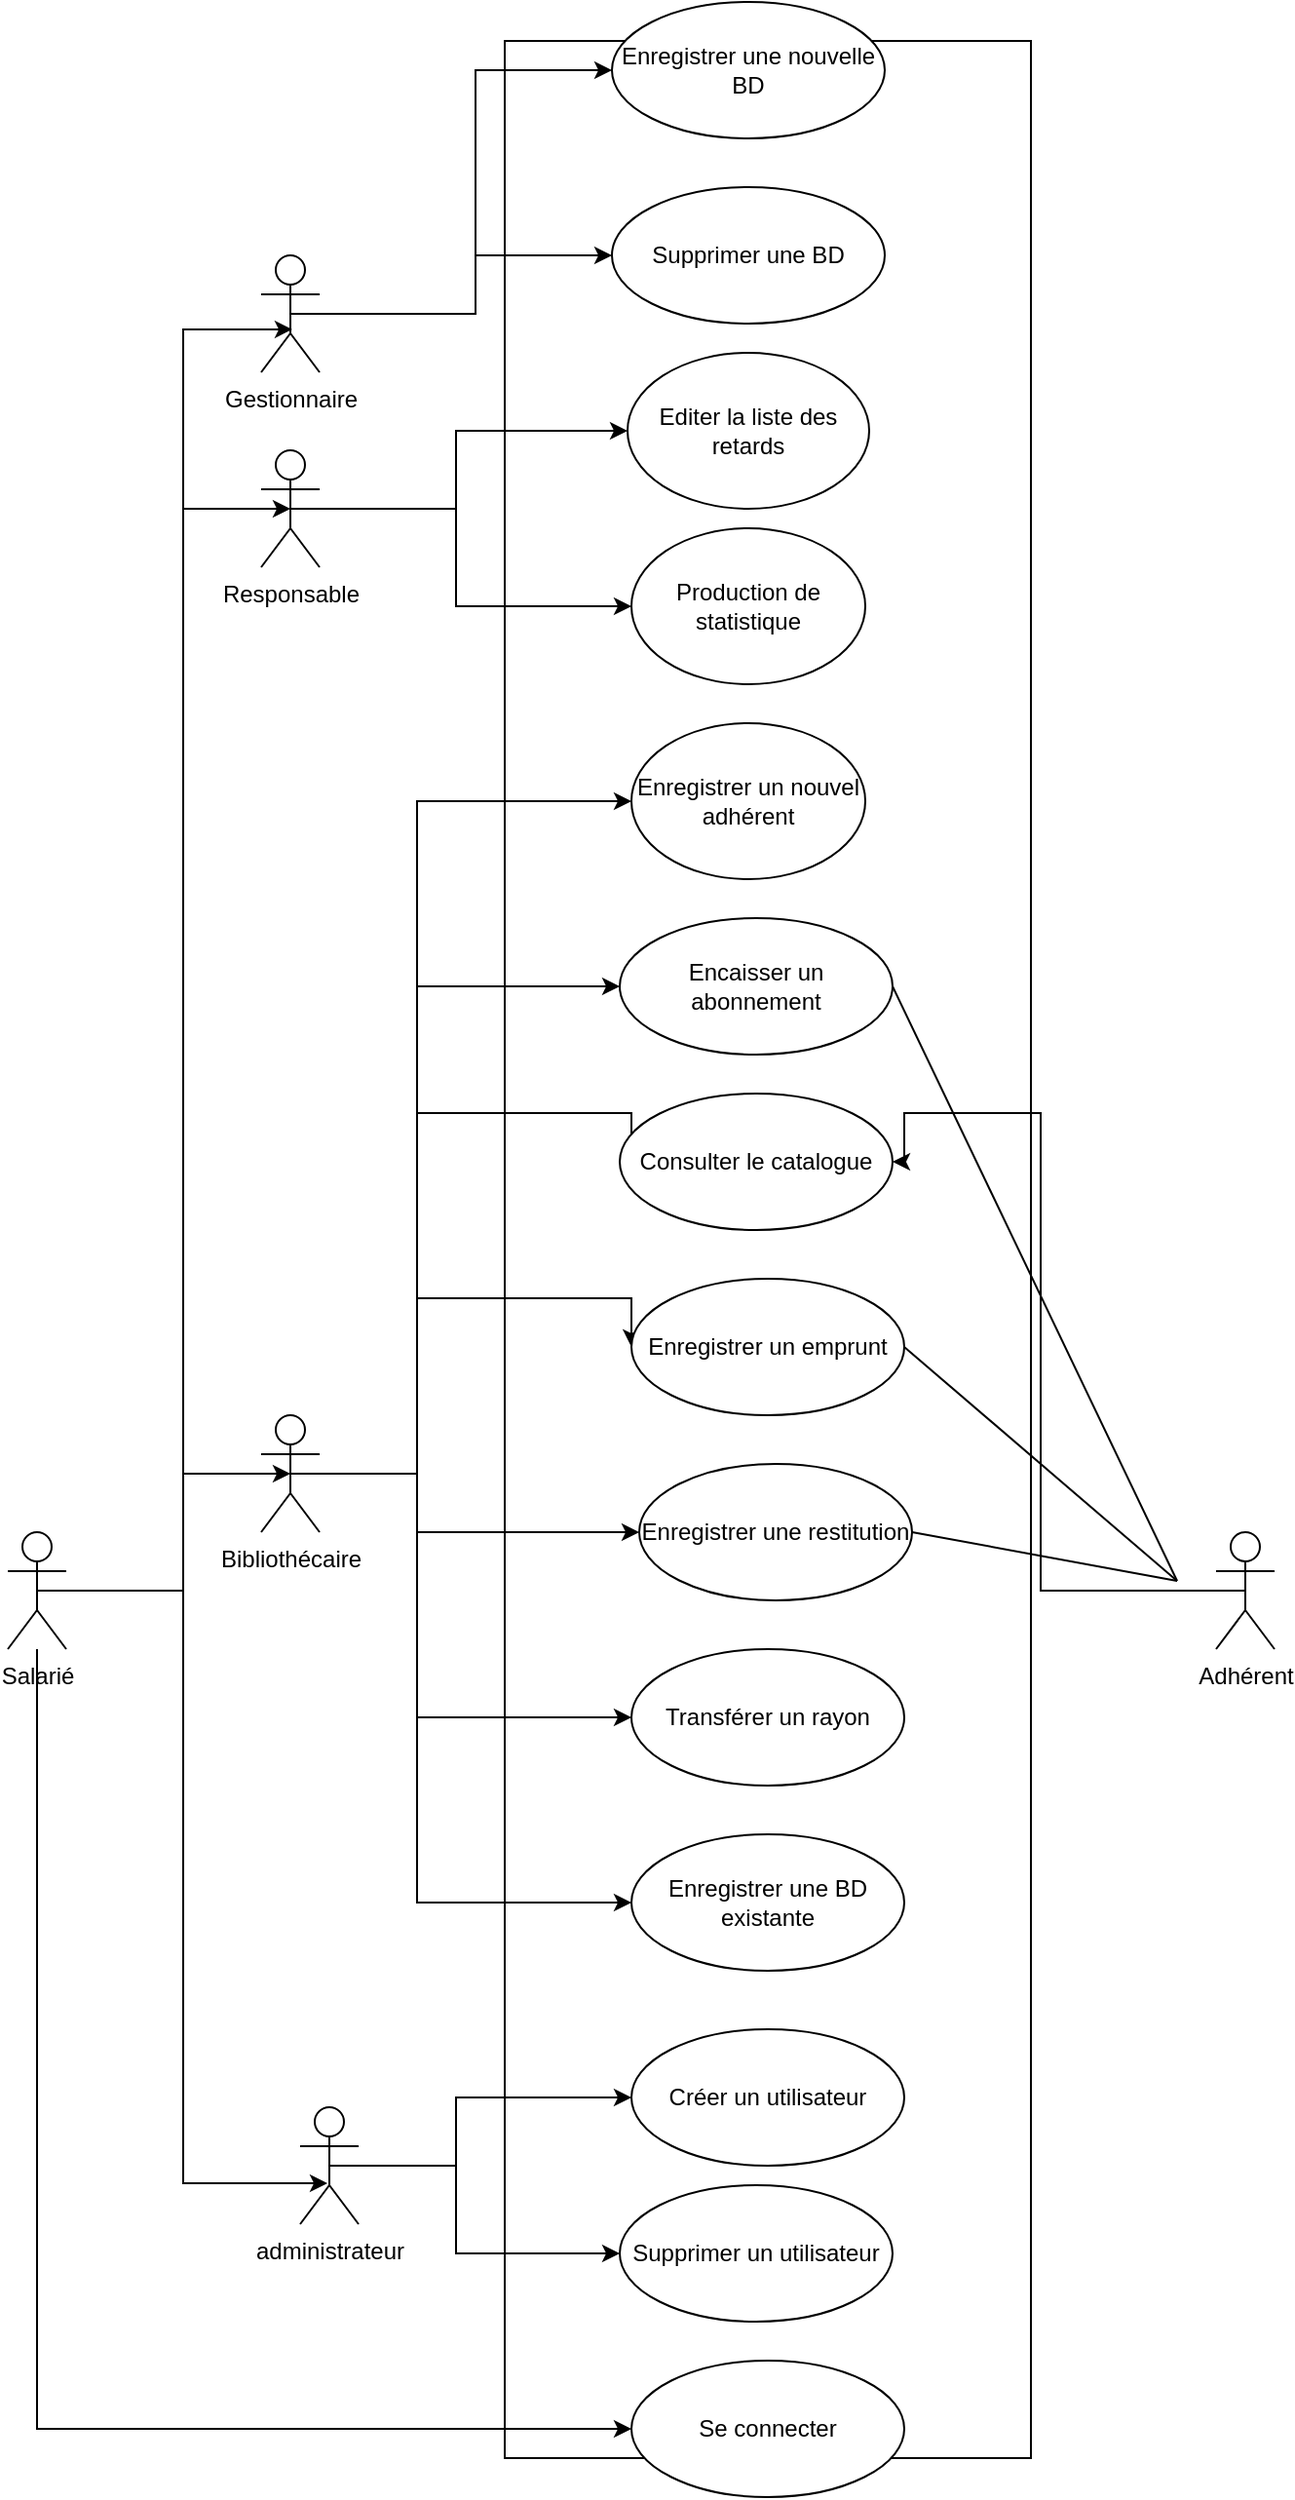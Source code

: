 <mxfile>
    <diagram id="nst7ozcH5xxoRsP0N_HO" name="Page-1">
        <mxGraphModel dx="1118" dy="1975" grid="1" gridSize="10" guides="1" tooltips="1" connect="1" arrows="1" fold="1" page="1" pageScale="1" pageWidth="827" pageHeight="1169" math="0" shadow="0">
            <root>
                <mxCell id="0"/>
                <mxCell id="1" parent="0"/>
                <mxCell id="9" value="" style="verticalLabelPosition=bottom;verticalAlign=top;html=1;shape=mxgraph.basic.rect;fillColor2=none;strokeWidth=1;size=20;indent=5;" parent="1" vertex="1">
                    <mxGeometry x="285" y="-240" width="270" height="1240" as="geometry"/>
                </mxCell>
                <mxCell id="37" style="edgeStyle=orthogonalEdgeStyle;rounded=0;orthogonalLoop=1;jettySize=auto;html=1;exitX=0.5;exitY=0.5;exitDx=0;exitDy=0;exitPerimeter=0;entryX=0.5;entryY=0.5;entryDx=0;entryDy=0;entryPerimeter=0;" parent="1" source="10" target="11" edge="1">
                    <mxGeometry relative="1" as="geometry">
                        <Array as="points">
                            <mxPoint x="120" y="555"/>
                            <mxPoint x="120" y="495"/>
                        </Array>
                    </mxGeometry>
                </mxCell>
                <mxCell id="38" style="edgeStyle=orthogonalEdgeStyle;rounded=0;orthogonalLoop=1;jettySize=auto;html=1;exitX=0.5;exitY=0.5;exitDx=0;exitDy=0;exitPerimeter=0;entryX=0.467;entryY=0.65;entryDx=0;entryDy=0;entryPerimeter=0;" parent="1" source="10" target="12" edge="1">
                    <mxGeometry relative="1" as="geometry">
                        <Array as="points">
                            <mxPoint x="120" y="555"/>
                            <mxPoint x="120" y="859"/>
                        </Array>
                    </mxGeometry>
                </mxCell>
                <mxCell id="50" style="edgeStyle=orthogonalEdgeStyle;rounded=0;orthogonalLoop=1;jettySize=auto;html=1;entryX=0;entryY=0.5;entryDx=0;entryDy=0;" parent="1" source="10" target="18" edge="1">
                    <mxGeometry relative="1" as="geometry">
                        <Array as="points">
                            <mxPoint x="45" y="985"/>
                        </Array>
                    </mxGeometry>
                </mxCell>
                <mxCell id="54" style="edgeStyle=orthogonalEdgeStyle;rounded=0;orthogonalLoop=1;jettySize=auto;html=1;exitX=0.5;exitY=0.5;exitDx=0;exitDy=0;exitPerimeter=0;entryX=0.533;entryY=0.633;entryDx=0;entryDy=0;entryPerimeter=0;" parent="1" source="10" target="51" edge="1">
                    <mxGeometry relative="1" as="geometry">
                        <mxPoint x="330" y="-100" as="targetPoint"/>
                        <Array as="points">
                            <mxPoint x="120" y="555"/>
                            <mxPoint x="120" y="-92"/>
                        </Array>
                    </mxGeometry>
                </mxCell>
                <mxCell id="55" style="edgeStyle=orthogonalEdgeStyle;rounded=0;orthogonalLoop=1;jettySize=auto;html=1;exitX=0.5;exitY=0.5;exitDx=0;exitDy=0;exitPerimeter=0;entryX=0.5;entryY=0.5;entryDx=0;entryDy=0;entryPerimeter=0;" parent="1" source="10" target="46" edge="1">
                    <mxGeometry relative="1" as="geometry">
                        <Array as="points">
                            <mxPoint x="120" y="555"/>
                            <mxPoint x="120"/>
                        </Array>
                    </mxGeometry>
                </mxCell>
                <mxCell id="10" value="Salarié" style="shape=umlActor;verticalLabelPosition=bottom;verticalAlign=top;html=1;" parent="1" vertex="1">
                    <mxGeometry x="30" y="525" width="30" height="60" as="geometry"/>
                </mxCell>
                <mxCell id="30" style="edgeStyle=orthogonalEdgeStyle;rounded=0;orthogonalLoop=1;jettySize=auto;html=1;exitX=0.5;exitY=0.5;exitDx=0;exitDy=0;exitPerimeter=0;entryX=0;entryY=0.5;entryDx=0;entryDy=0;" parent="1" source="11" target="20" edge="1">
                    <mxGeometry relative="1" as="geometry">
                        <Array as="points">
                            <mxPoint x="240" y="495"/>
                            <mxPoint x="240" y="310"/>
                            <mxPoint x="350" y="310"/>
                        </Array>
                    </mxGeometry>
                </mxCell>
                <mxCell id="31" style="edgeStyle=orthogonalEdgeStyle;rounded=0;orthogonalLoop=1;jettySize=auto;html=1;exitX=0.5;exitY=0.5;exitDx=0;exitDy=0;exitPerimeter=0;entryX=0;entryY=0.5;entryDx=0;entryDy=0;" parent="1" source="11" target="19" edge="1">
                    <mxGeometry relative="1" as="geometry">
                        <Array as="points">
                            <mxPoint x="240" y="495"/>
                            <mxPoint x="240" y="405"/>
                        </Array>
                    </mxGeometry>
                </mxCell>
                <mxCell id="34" style="edgeStyle=orthogonalEdgeStyle;rounded=0;orthogonalLoop=1;jettySize=auto;html=1;exitX=0.5;exitY=0.5;exitDx=0;exitDy=0;exitPerimeter=0;" parent="1" source="11" target="16" edge="1">
                    <mxGeometry relative="1" as="geometry">
                        <Array as="points">
                            <mxPoint x="240" y="495"/>
                            <mxPoint x="240" y="525"/>
                        </Array>
                    </mxGeometry>
                </mxCell>
                <mxCell id="35" style="edgeStyle=orthogonalEdgeStyle;rounded=0;orthogonalLoop=1;jettySize=auto;html=1;exitX=0.5;exitY=0.5;exitDx=0;exitDy=0;exitPerimeter=0;entryX=0;entryY=0.5;entryDx=0;entryDy=0;" parent="1" source="11" target="21" edge="1">
                    <mxGeometry relative="1" as="geometry">
                        <Array as="points">
                            <mxPoint x="240" y="495"/>
                            <mxPoint x="240" y="620"/>
                        </Array>
                    </mxGeometry>
                </mxCell>
                <mxCell id="36" style="edgeStyle=orthogonalEdgeStyle;rounded=0;orthogonalLoop=1;jettySize=auto;html=1;exitX=0.5;exitY=0.5;exitDx=0;exitDy=0;exitPerimeter=0;entryX=0;entryY=0.5;entryDx=0;entryDy=0;" parent="1" source="11" target="24" edge="1">
                    <mxGeometry relative="1" as="geometry">
                        <Array as="points">
                            <mxPoint x="240" y="495"/>
                            <mxPoint x="240" y="715"/>
                        </Array>
                    </mxGeometry>
                </mxCell>
                <mxCell id="45" style="edgeStyle=orthogonalEdgeStyle;rounded=0;orthogonalLoop=1;jettySize=auto;html=1;exitX=0.5;exitY=0.5;exitDx=0;exitDy=0;exitPerimeter=0;entryX=0;entryY=0.5;entryDx=0;entryDy=0;" parent="1" source="11" target="44" edge="1">
                    <mxGeometry relative="1" as="geometry">
                        <Array as="points">
                            <mxPoint x="240" y="495"/>
                            <mxPoint x="240" y="245"/>
                        </Array>
                    </mxGeometry>
                </mxCell>
                <mxCell id="66" style="edgeStyle=orthogonalEdgeStyle;rounded=0;orthogonalLoop=1;jettySize=auto;html=1;exitX=0.5;exitY=0.5;exitDx=0;exitDy=0;exitPerimeter=0;entryX=0;entryY=0.5;entryDx=0;entryDy=0;" parent="1" source="11" target="49" edge="1">
                    <mxGeometry relative="1" as="geometry">
                        <Array as="points">
                            <mxPoint x="240" y="495"/>
                            <mxPoint x="240" y="150"/>
                        </Array>
                    </mxGeometry>
                </mxCell>
                <mxCell id="11" value="Bibliothécaire" style="shape=umlActor;verticalLabelPosition=bottom;verticalAlign=top;html=1;" parent="1" vertex="1">
                    <mxGeometry x="160" y="465" width="30" height="60" as="geometry"/>
                </mxCell>
                <mxCell id="27" style="edgeStyle=orthogonalEdgeStyle;rounded=0;orthogonalLoop=1;jettySize=auto;html=1;exitX=0.5;exitY=0.5;exitDx=0;exitDy=0;exitPerimeter=0;" parent="1" source="12" target="17" edge="1">
                    <mxGeometry relative="1" as="geometry">
                        <mxPoint x="200" y="850" as="sourcePoint"/>
                        <Array as="points">
                            <mxPoint x="260" y="850"/>
                            <mxPoint x="260" y="815"/>
                        </Array>
                    </mxGeometry>
                </mxCell>
                <mxCell id="29" style="edgeStyle=orthogonalEdgeStyle;rounded=0;orthogonalLoop=1;jettySize=auto;html=1;exitX=0.5;exitY=0.5;exitDx=0;exitDy=0;exitPerimeter=0;entryX=0;entryY=0.5;entryDx=0;entryDy=0;" parent="1" source="12" target="26" edge="1">
                    <mxGeometry relative="1" as="geometry">
                        <Array as="points">
                            <mxPoint x="260" y="850"/>
                            <mxPoint x="260" y="895"/>
                        </Array>
                    </mxGeometry>
                </mxCell>
                <mxCell id="12" value="administrateur" style="shape=umlActor;verticalLabelPosition=bottom;verticalAlign=top;html=1;" parent="1" vertex="1">
                    <mxGeometry x="180" y="820" width="30" height="60" as="geometry"/>
                </mxCell>
                <mxCell id="39" style="edgeStyle=orthogonalEdgeStyle;rounded=0;orthogonalLoop=1;jettySize=auto;html=1;exitX=0.5;exitY=0.5;exitDx=0;exitDy=0;exitPerimeter=0;entryX=1;entryY=0.5;entryDx=0;entryDy=0;" parent="1" source="13" target="20" edge="1">
                    <mxGeometry relative="1" as="geometry">
                        <Array as="points">
                            <mxPoint x="560" y="555"/>
                            <mxPoint x="560" y="310"/>
                            <mxPoint x="490" y="310"/>
                        </Array>
                    </mxGeometry>
                </mxCell>
                <mxCell id="13" value="Adhérent&lt;br&gt;" style="shape=umlActor;verticalLabelPosition=bottom;verticalAlign=top;html=1;" parent="1" vertex="1">
                    <mxGeometry x="650" y="525" width="30" height="60" as="geometry"/>
                </mxCell>
                <mxCell id="14" value="Enregistrer une nouvelle BD" style="ellipse;whiteSpace=wrap;html=1;" parent="1" vertex="1">
                    <mxGeometry x="340" y="-260" width="140" height="70" as="geometry"/>
                </mxCell>
                <mxCell id="15" value="Supprimer une BD" style="ellipse;whiteSpace=wrap;html=1;" parent="1" vertex="1">
                    <mxGeometry x="340" y="-165" width="140" height="70" as="geometry"/>
                </mxCell>
                <mxCell id="16" value="Enregistrer une restitution" style="ellipse;whiteSpace=wrap;html=1;" parent="1" vertex="1">
                    <mxGeometry x="354" y="490" width="140" height="70" as="geometry"/>
                </mxCell>
                <mxCell id="17" value="Créer un utilisateur" style="ellipse;whiteSpace=wrap;html=1;" parent="1" vertex="1">
                    <mxGeometry x="350" y="780" width="140" height="70" as="geometry"/>
                </mxCell>
                <mxCell id="18" value="Se connecter" style="ellipse;whiteSpace=wrap;html=1;" parent="1" vertex="1">
                    <mxGeometry x="350" y="950" width="140" height="70" as="geometry"/>
                </mxCell>
                <mxCell id="19" value="Enregistrer un emprunt" style="ellipse;whiteSpace=wrap;html=1;" parent="1" vertex="1">
                    <mxGeometry x="350" y="395" width="140" height="70" as="geometry"/>
                </mxCell>
                <mxCell id="20" value="Consulter le catalogue" style="ellipse;whiteSpace=wrap;html=1;" parent="1" vertex="1">
                    <mxGeometry x="344" y="300" width="140" height="70" as="geometry"/>
                </mxCell>
                <mxCell id="21" value="Transférer un rayon" style="ellipse;whiteSpace=wrap;html=1;" parent="1" vertex="1">
                    <mxGeometry x="350" y="585" width="140" height="70" as="geometry"/>
                </mxCell>
                <mxCell id="24" value="Enregistrer une BD existante" style="ellipse;whiteSpace=wrap;html=1;" parent="1" vertex="1">
                    <mxGeometry x="350" y="680" width="140" height="70" as="geometry"/>
                </mxCell>
                <mxCell id="26" value="Supprimer un utilisateur" style="ellipse;whiteSpace=wrap;html=1;" parent="1" vertex="1">
                    <mxGeometry x="344" y="860" width="140" height="70" as="geometry"/>
                </mxCell>
                <mxCell id="42" value="" style="endArrow=none;html=1;exitX=1;exitY=0.5;exitDx=0;exitDy=0;" parent="1" source="44" edge="1">
                    <mxGeometry width="50" height="50" relative="1" as="geometry">
                        <mxPoint x="495" y="215" as="sourcePoint"/>
                        <mxPoint x="630" y="550" as="targetPoint"/>
                    </mxGeometry>
                </mxCell>
                <mxCell id="43" value="" style="endArrow=none;html=1;exitX=1;exitY=0.5;exitDx=0;exitDy=0;" parent="1" source="16" edge="1">
                    <mxGeometry width="50" height="50" relative="1" as="geometry">
                        <mxPoint x="580" y="620" as="sourcePoint"/>
                        <mxPoint x="630" y="550" as="targetPoint"/>
                    </mxGeometry>
                </mxCell>
                <mxCell id="44" value="Encaisser un abonnement" style="ellipse;whiteSpace=wrap;html=1;" parent="1" vertex="1">
                    <mxGeometry x="344" y="210" width="140" height="70" as="geometry"/>
                </mxCell>
                <mxCell id="64" style="edgeStyle=orthogonalEdgeStyle;rounded=0;orthogonalLoop=1;jettySize=auto;html=1;exitX=0.5;exitY=0.5;exitDx=0;exitDy=0;exitPerimeter=0;" parent="1" source="46" target="60" edge="1">
                    <mxGeometry relative="1" as="geometry">
                        <Array as="points">
                            <mxPoint x="260"/>
                            <mxPoint x="260" y="-40"/>
                        </Array>
                    </mxGeometry>
                </mxCell>
                <mxCell id="65" style="edgeStyle=orthogonalEdgeStyle;rounded=0;orthogonalLoop=1;jettySize=auto;html=1;exitX=0.5;exitY=0.5;exitDx=0;exitDy=0;exitPerimeter=0;entryX=0;entryY=0.5;entryDx=0;entryDy=0;" parent="1" source="46" target="61" edge="1">
                    <mxGeometry relative="1" as="geometry">
                        <Array as="points">
                            <mxPoint x="260"/>
                            <mxPoint x="260" y="50"/>
                        </Array>
                    </mxGeometry>
                </mxCell>
                <mxCell id="46" value="Responsable&lt;br&gt;" style="shape=umlActor;verticalLabelPosition=bottom;verticalAlign=top;html=1;" parent="1" vertex="1">
                    <mxGeometry x="160" y="-30" width="30" height="60" as="geometry"/>
                </mxCell>
                <mxCell id="48" value="" style="endArrow=none;html=1;entryX=1;entryY=0.5;entryDx=0;entryDy=0;" parent="1" target="19" edge="1">
                    <mxGeometry width="50" height="50" relative="1" as="geometry">
                        <mxPoint x="630" y="550" as="sourcePoint"/>
                        <mxPoint x="690" y="460" as="targetPoint"/>
                    </mxGeometry>
                </mxCell>
                <mxCell id="49" value="Enregistrer un nouvel adhérent" style="ellipse;whiteSpace=wrap;html=1;" parent="1" vertex="1">
                    <mxGeometry x="350" y="110" width="120" height="80" as="geometry"/>
                </mxCell>
                <mxCell id="57" style="edgeStyle=orthogonalEdgeStyle;rounded=0;orthogonalLoop=1;jettySize=auto;html=1;exitX=0.5;exitY=0.5;exitDx=0;exitDy=0;exitPerimeter=0;entryX=0;entryY=0.5;entryDx=0;entryDy=0;" parent="1" source="51" target="15" edge="1">
                    <mxGeometry relative="1" as="geometry">
                        <Array as="points">
                            <mxPoint x="270" y="-100"/>
                            <mxPoint x="270" y="-130"/>
                        </Array>
                    </mxGeometry>
                </mxCell>
                <mxCell id="59" style="edgeStyle=orthogonalEdgeStyle;rounded=0;orthogonalLoop=1;jettySize=auto;html=1;exitX=0.5;exitY=0.5;exitDx=0;exitDy=0;exitPerimeter=0;entryX=0;entryY=0.5;entryDx=0;entryDy=0;" parent="1" source="51" target="14" edge="1">
                    <mxGeometry relative="1" as="geometry">
                        <Array as="points">
                            <mxPoint x="270" y="-100"/>
                            <mxPoint x="270" y="-225"/>
                        </Array>
                    </mxGeometry>
                </mxCell>
                <mxCell id="51" value="Gestionnaire" style="shape=umlActor;verticalLabelPosition=bottom;verticalAlign=top;html=1;" parent="1" vertex="1">
                    <mxGeometry x="160" y="-130" width="30" height="60" as="geometry"/>
                </mxCell>
                <mxCell id="60" value="Editer la liste des retards" style="ellipse;whiteSpace=wrap;html=1;" parent="1" vertex="1">
                    <mxGeometry x="348" y="-80" width="124" height="80" as="geometry"/>
                </mxCell>
                <mxCell id="61" value="Production de statistique" style="ellipse;whiteSpace=wrap;html=1;" parent="1" vertex="1">
                    <mxGeometry x="350" y="10" width="120" height="80" as="geometry"/>
                </mxCell>
            </root>
        </mxGraphModel>
    </diagram>
</mxfile>